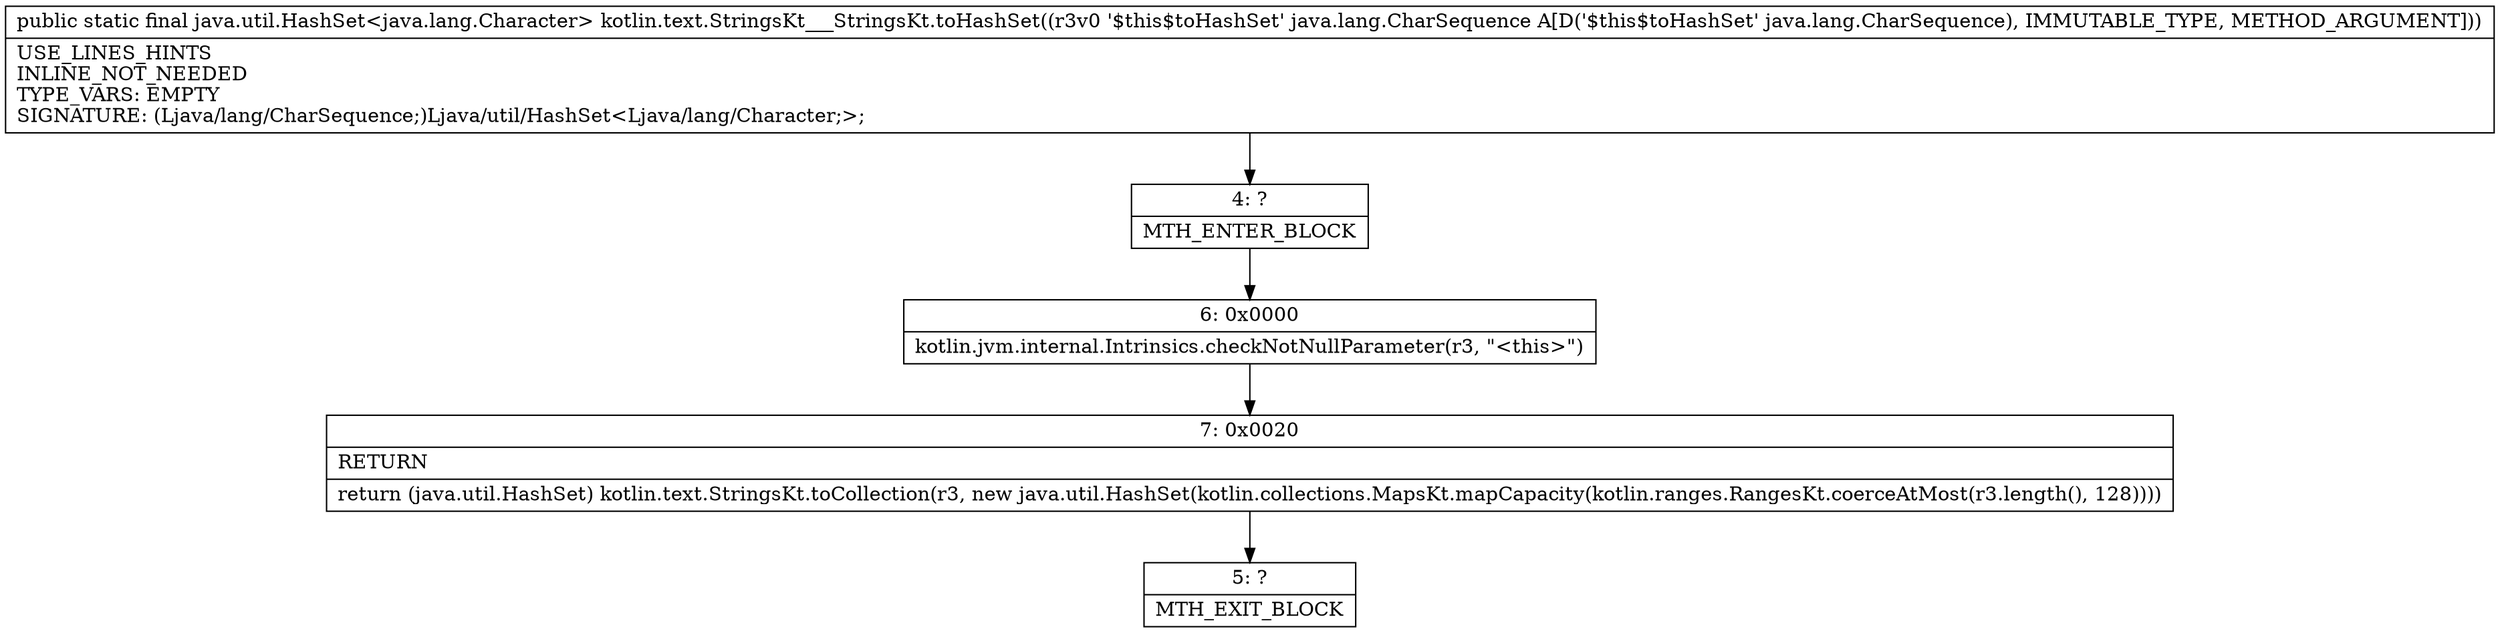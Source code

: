 digraph "CFG forkotlin.text.StringsKt___StringsKt.toHashSet(Ljava\/lang\/CharSequence;)Ljava\/util\/HashSet;" {
Node_4 [shape=record,label="{4\:\ ?|MTH_ENTER_BLOCK\l}"];
Node_6 [shape=record,label="{6\:\ 0x0000|kotlin.jvm.internal.Intrinsics.checkNotNullParameter(r3, \"\<this\>\")\l}"];
Node_7 [shape=record,label="{7\:\ 0x0020|RETURN\l|return (java.util.HashSet) kotlin.text.StringsKt.toCollection(r3, new java.util.HashSet(kotlin.collections.MapsKt.mapCapacity(kotlin.ranges.RangesKt.coerceAtMost(r3.length(), 128))))\l}"];
Node_5 [shape=record,label="{5\:\ ?|MTH_EXIT_BLOCK\l}"];
MethodNode[shape=record,label="{public static final java.util.HashSet\<java.lang.Character\> kotlin.text.StringsKt___StringsKt.toHashSet((r3v0 '$this$toHashSet' java.lang.CharSequence A[D('$this$toHashSet' java.lang.CharSequence), IMMUTABLE_TYPE, METHOD_ARGUMENT]))  | USE_LINES_HINTS\lINLINE_NOT_NEEDED\lTYPE_VARS: EMPTY\lSIGNATURE: (Ljava\/lang\/CharSequence;)Ljava\/util\/HashSet\<Ljava\/lang\/Character;\>;\l}"];
MethodNode -> Node_4;Node_4 -> Node_6;
Node_6 -> Node_7;
Node_7 -> Node_5;
}

